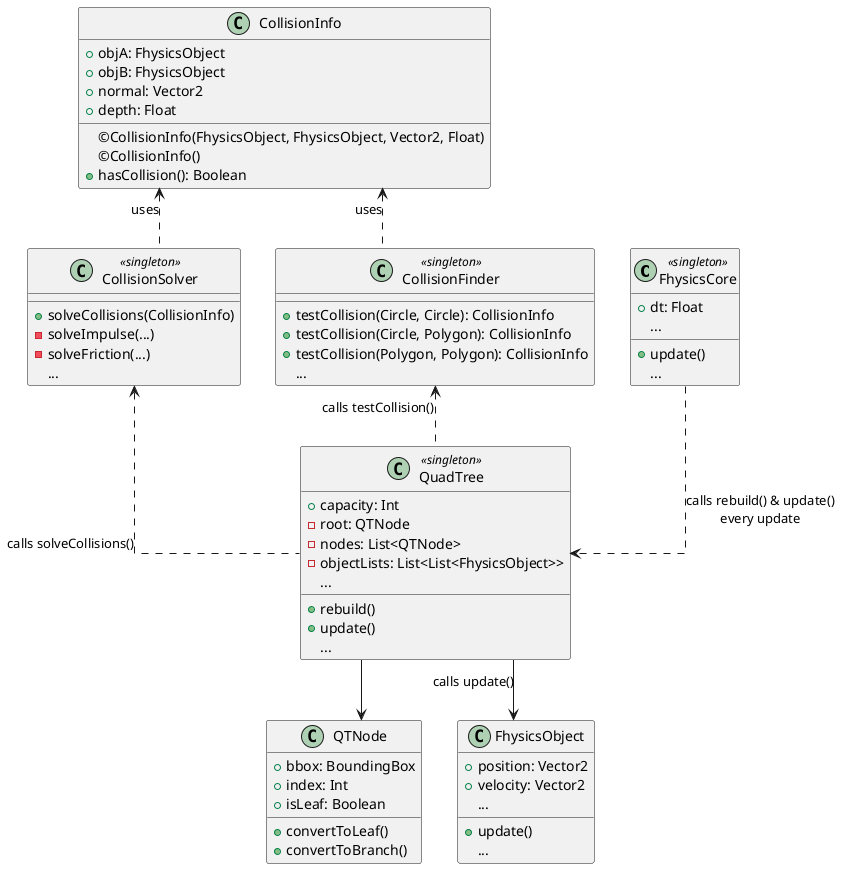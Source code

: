@startuml

skinparam linetype ortho

class FhysicsCore << singleton >> {
    + dt: Float
    {field} ...
    + update()
    {method} ...
}

class QuadTree << singleton >> {
    + capacity: Int
    - root: QTNode
    - nodes: List<QTNode>
    - objectLists: List<List<FhysicsObject>>
    {field} ...
    + rebuild()
    + update()
    {method} ...
}

class QTNode {
    + bbox: BoundingBox
    + index: Int
    + isLeaf: Boolean
    + convertToLeaf()
    + convertToBranch()
}

class CollisionFinder << singleton >> {
    + testCollision(Circle, Circle): CollisionInfo
    + testCollision(Circle, Polygon): CollisionInfo
    + testCollision(Polygon, Polygon): CollisionInfo
    {method} ...
}

class CollisionSolver << singleton >> {
    + solveCollisions(CollisionInfo)
    - solveImpulse(...)
    - solveFriction(...)
    {method} ...
}

class CollisionInfo {
    + objA: FhysicsObject
    + objB: FhysicsObject
    + normal: Vector2
    + depth: Float
    ©CollisionInfo(FhysicsObject, FhysicsObject, Vector2, Float)
    ©CollisionInfo()
    + hasCollision(): Boolean
}

class FhysicsObject {
    + position: Vector2
    + velocity: Vector2
    {field} ...
    + update()
    {method} ...
}

FhysicsCore ..> QuadTree : calls rebuild() & update()\nevery update
QuadTree --> QTNode
QuadTree --> FhysicsObject: calls update()
QuadTree .u.> CollisionFinder : calls testCollision()
QuadTree .u.> CollisionSolver : calls solveCollisions()
CollisionFinder .u.> CollisionInfo : uses
CollisionSolver .u.> CollisionInfo : uses

@enduml